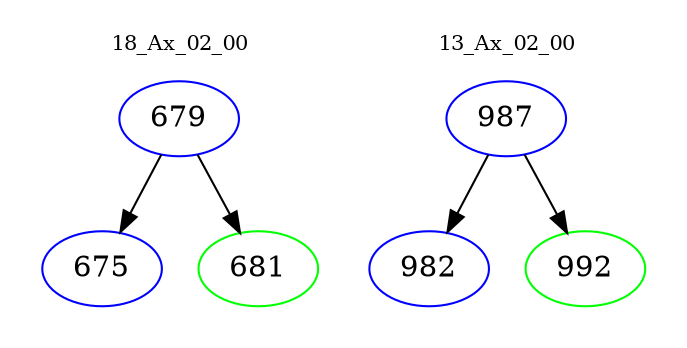 digraph{
subgraph cluster_0 {
color = white
label = "18_Ax_02_00";
fontsize=10;
T0_679 [label="679", color="blue"]
T0_679 -> T0_675 [color="black"]
T0_675 [label="675", color="blue"]
T0_679 -> T0_681 [color="black"]
T0_681 [label="681", color="green"]
}
subgraph cluster_1 {
color = white
label = "13_Ax_02_00";
fontsize=10;
T1_987 [label="987", color="blue"]
T1_987 -> T1_982 [color="black"]
T1_982 [label="982", color="blue"]
T1_987 -> T1_992 [color="black"]
T1_992 [label="992", color="green"]
}
}
